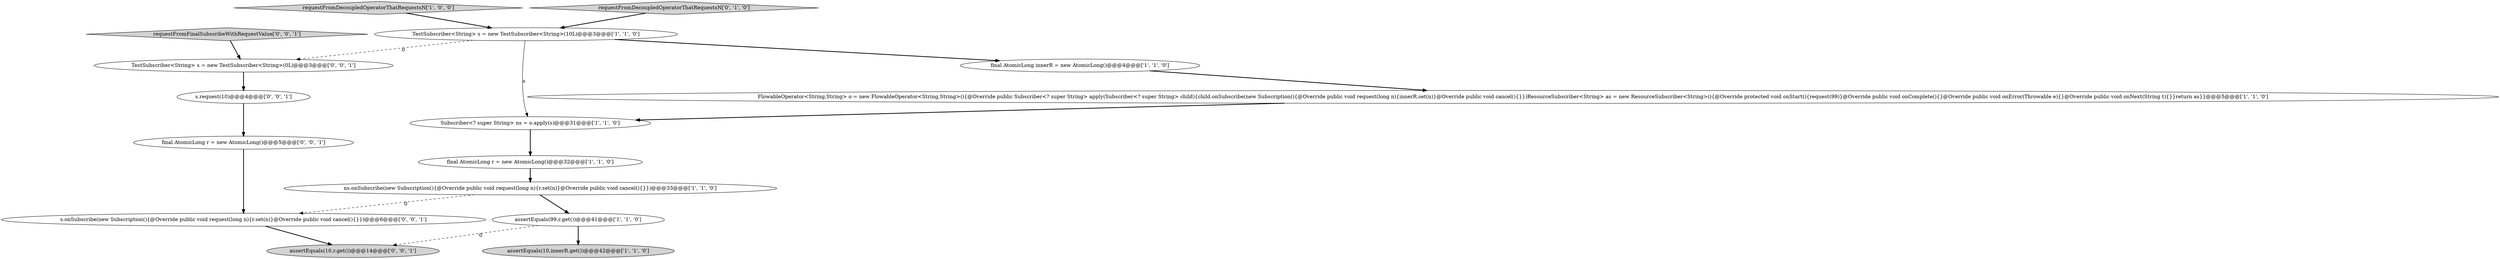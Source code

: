 digraph {
2 [style = filled, label = "ns.onSubscribe(new Subscription(){@Override public void request(long n){r.set(n)}@Override public void cancel(){}})@@@33@@@['1', '1', '0']", fillcolor = white, shape = ellipse image = "AAA0AAABBB1BBB"];
5 [style = filled, label = "final AtomicLong r = new AtomicLong()@@@32@@@['1', '1', '0']", fillcolor = white, shape = ellipse image = "AAA0AAABBB1BBB"];
6 [style = filled, label = "assertEquals(99,r.get())@@@41@@@['1', '1', '0']", fillcolor = white, shape = ellipse image = "AAA0AAABBB1BBB"];
11 [style = filled, label = "assertEquals(10,r.get())@@@14@@@['0', '0', '1']", fillcolor = lightgray, shape = ellipse image = "AAA0AAABBB3BBB"];
4 [style = filled, label = "Subscriber<? super String> ns = o.apply(s)@@@31@@@['1', '1', '0']", fillcolor = white, shape = ellipse image = "AAA0AAABBB1BBB"];
7 [style = filled, label = "FlowableOperator<String,String> o = new FlowableOperator<String,String>(){@Override public Subscriber<? super String> apply(Subscriber<? super String> child){child.onSubscribe(new Subscription(){@Override public void request(long n){innerR.set(n)}@Override public void cancel(){}})ResourceSubscriber<String> as = new ResourceSubscriber<String>(){@Override protected void onStart(){request(99)}@Override public void onComplete(){}@Override public void onError(Throwable e){}@Override public void onNext(String t){}}return as}}@@@5@@@['1', '1', '0']", fillcolor = white, shape = ellipse image = "AAA0AAABBB1BBB"];
14 [style = filled, label = "final AtomicLong r = new AtomicLong()@@@5@@@['0', '0', '1']", fillcolor = white, shape = ellipse image = "AAA0AAABBB3BBB"];
13 [style = filled, label = "s.request(10)@@@4@@@['0', '0', '1']", fillcolor = white, shape = ellipse image = "AAA0AAABBB3BBB"];
12 [style = filled, label = "requestFromFinalSubscribeWithRequestValue['0', '0', '1']", fillcolor = lightgray, shape = diamond image = "AAA0AAABBB3BBB"];
0 [style = filled, label = "TestSubscriber<String> s = new TestSubscriber<String>(10L)@@@3@@@['1', '1', '0']", fillcolor = white, shape = ellipse image = "AAA0AAABBB1BBB"];
3 [style = filled, label = "requestFromDecoupledOperatorThatRequestsN['1', '0', '0']", fillcolor = lightgray, shape = diamond image = "AAA0AAABBB1BBB"];
10 [style = filled, label = "TestSubscriber<String> s = new TestSubscriber<String>(0L)@@@3@@@['0', '0', '1']", fillcolor = white, shape = ellipse image = "AAA0AAABBB3BBB"];
8 [style = filled, label = "assertEquals(10,innerR.get())@@@42@@@['1', '1', '0']", fillcolor = lightgray, shape = ellipse image = "AAA0AAABBB1BBB"];
9 [style = filled, label = "requestFromDecoupledOperatorThatRequestsN['0', '1', '0']", fillcolor = lightgray, shape = diamond image = "AAA0AAABBB2BBB"];
1 [style = filled, label = "final AtomicLong innerR = new AtomicLong()@@@4@@@['1', '1', '0']", fillcolor = white, shape = ellipse image = "AAA0AAABBB1BBB"];
15 [style = filled, label = "s.onSubscribe(new Subscription(){@Override public void request(long n){r.set(n)}@Override public void cancel(){}})@@@6@@@['0', '0', '1']", fillcolor = white, shape = ellipse image = "AAA0AAABBB3BBB"];
5->2 [style = bold, label=""];
4->5 [style = bold, label=""];
2->6 [style = bold, label=""];
12->10 [style = bold, label=""];
0->4 [style = solid, label="s"];
0->10 [style = dashed, label="0"];
6->11 [style = dashed, label="0"];
1->7 [style = bold, label=""];
10->13 [style = bold, label=""];
13->14 [style = bold, label=""];
9->0 [style = bold, label=""];
7->4 [style = bold, label=""];
15->11 [style = bold, label=""];
14->15 [style = bold, label=""];
3->0 [style = bold, label=""];
2->15 [style = dashed, label="0"];
6->8 [style = bold, label=""];
0->1 [style = bold, label=""];
}
